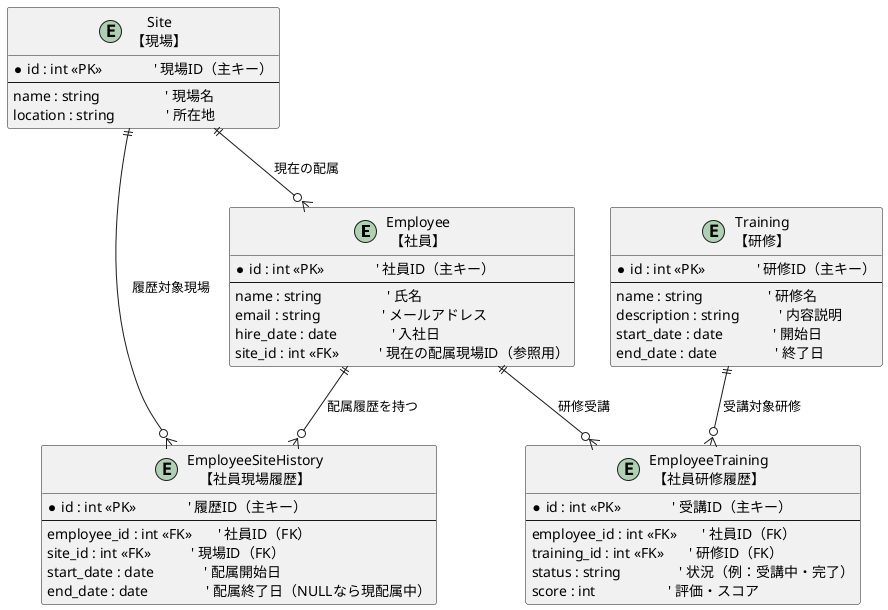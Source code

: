 @startuml

' 社員テーブル（社員情報）
entity "Employee\n【社員】" as Employee {
  * id : int <<PK>>              ' 社員ID（主キー）
  --
  name : string                  ' 氏名
  email : string                 ' メールアドレス
  hire_date : date               ' 入社日
  site_id : int <<FK>>           ' 現在の配属現場ID（参照用）
}

' 現場テーブル（配属先）
entity "Site\n【現場】" as Site {
  * id : int <<PK>>              ' 現場ID（主キー）
  --
  name : string                  ' 現場名
  location : string              ' 所在地
}

' 社員現場履歴テーブル（どの現場にいついたか）
entity "EmployeeSiteHistory\n【社員現場履歴】" as EmployeeSiteHistory {
  * id : int <<PK>>              ' 履歴ID（主キー）
  --
  employee_id : int <<FK>>       ' 社員ID（FK）
  site_id : int <<FK>>           ' 現場ID（FK）
  start_date : date              ' 配属開始日
  end_date : date                ' 配属終了日（NULLなら現配属中）
}

' 研修マスタテーブル（会社が提供する研修）
entity "Training\n【研修】" as Training {
  * id : int <<PK>>              ' 研修ID（主キー）
  --
  name : string                  ' 研修名
  description : string           ' 内容説明
  start_date : date              ' 開始日
  end_date : date                ' 終了日
}

' 社員研修履歴テーブル（どの社員がどの研修を受けたか）
entity "EmployeeTraining\n【社員研修履歴】" as EmployeeTraining {
  * id : int <<PK>>              ' 受講ID（主キー）
  --
  employee_id : int <<FK>>       ' 社員ID（FK）
  training_id : int <<FK>>       ' 研修ID（FK）
  status : string                ' 状況（例：受講中・完了）
  score : int                    ' 評価・スコア
}

'===============================
' 📌 リレーション定義（相関関係）
'===============================

' 社員 ⇨ 社員現場履歴
' 社員は複数の現場履歴を持つ（1対多）
Employee ||--o{ EmployeeSiteHistory : 配属履歴を持つ

' 現場 ⇨ 社員現場履歴
' 現場にも複数の社員履歴がある（1対多）
Site ||--o{ EmployeeSiteHistory : 履歴対象現場

' 現場 ⇨ 社員（現在の配属先）
' 社員が現在所属している現場（Employee.site_id）
Site ||--o{ Employee : 現在の配属

' 社員 ⇨ 研修履歴
' 社員は複数の研修を受ける（1対多）
Employee ||--o{ EmployeeTraining : 研修受講

' 研修 ⇨ 研修履歴
' 各研修は複数の社員に受講される（1対多）
Training ||--o{ EmployeeTraining : 受講対象研修

@enduml
